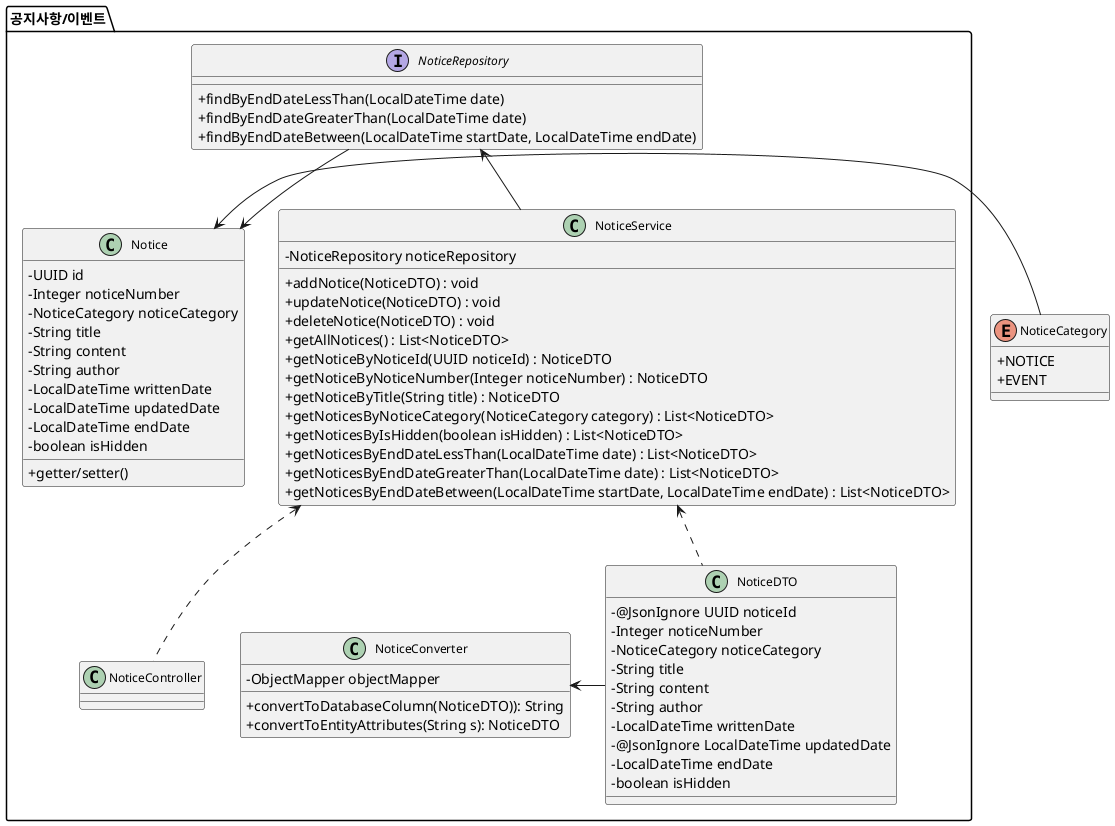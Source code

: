 @startuml
skinparam classAttributeIconSize 0
skinparam classFontSize 12

''------------------------------------------- 공통 클래스
'enum ProjectCategory {
'    + CLOTHES
'    + PET
'    + ACCESSORY
'    + COSMETICS
'    + HOMEDECO
'    + TRAVEL
'    + FOOD
'    + BOOK
'    + ETC
'}
''
enum NoticeCategory{
    + NOTICE
    + EVENT
}
'
'enum QnaCategory{
'    + COMMENT
'    + QUESTION
'    }

''------------------------------------------- 공통 클래스
'
'class CommentDTO {
'    - @JsonIgnore UUID userId
'    - String userNickname
'    - String content
'    - LocalDateTime writtenDate
'    - @JsonIgnore LocalDateTime updatedDate
'}

'
'class ItemDTO {
'    - @JsonIgnore UUID itemId
'    - String itemName
'    - Integer itemPrice
'    - Integer itemAmount
'    + getter/setter()
'}


''-----------------------------------------------------------------------------------유저
'package "유저"{
'entity User {
'    - UUID id
'    - Integer number
'    - String activatedStatus
'    - String email
'    - String name
'    - String nickName
'    - String password
'    - String phoneNumber
'    - String shortDescription
'    - String bankName
'    - Integer accountNumber
'    - String accountHolder
'    - LocalDateTime joinDate
'    - Integer BSN
'    - String corporationTel
'    - String corporationName
'    - List<String> projectIdList
'    - String deactivationReason
'    + getter/setter()
'}
'
'interface UserRepository {
'    +findUsersByJoinDateBetween(LocalDateTime startDate, LocalDateTime endDate)
'    +findUserByActivatedStatusAndUserNickName(String activatedStatus, String nickName)
'    +findUserByActivatedStatusAndNumber(String activatedStatus, Integer number)
'}
'
'class UserService {
'    - UserRepository userRepository
'    + addUser(UserInDTO): void
'    + updateUser(UserInDTO): void
'    + deleteUser(UserInDTO): void
'    + getAllUsers(): List<UserOutDTO>
'    + getUserByUserId(UUID userId): UserOutDTO
'    + getUserByUserNumber(int userNumber): UserOutDTO
'    + getUserByNickName(String nickName): UserOutDTO
'    + getUsersByActivatedStatus(String activatedStatus): List<UserOutDTO>
'    + getUserByPhoneNumber(String phoneNumber): UserOutDTO
'    + getUserByEmail(String email): UserOutDTO
'    + getUsersByJoinDateBetween(LocalDateTime startDate, LocalDateTime endDate): List<UserOutDTO>
'    + getUserByActivatedStatusAndUserNickName(String activatedStatus, String nickName) : UserOutDTO
'    + getUserByActivatedStatusAndNumber(String activatedStatus, Integer number) : UserOutDTO
'}
'class UserInDTO {
'    - UUID userId
'    - Integer userNumber
'    - String activatedStatus
'    - String email
'    - String name
'    - String nickName
'    - String password
'    - String phoneNumber
'    - String shortDescription
'    - String bankName
'    - Integer accountNumber
'    - String accountHolder
'    - LocalDateTime joinDate
'    - Integer BSN
'    - String corporationTel
'    - String corporationName
'    - List<String-> projectIdList
'    - String deactivationReason
'    + getter/setter()
'}
'
'class UserOutDTO {
'    - Integer userNumber
'    - String activatedStatus
'    - String email
'    - String name
'    - String nickName
'    - String phoneNumber
'    - String shortDescription
'    - String bankName
'    - Integer accountNumber
'    - String accountHolder
'    - LocalDateTime joinDate
'    - Integer BSN
'    - String corporationTel
'    - String corporationName
'    - List<ProjectDTO> projects
'    - String deactivationReason
'    + getter/setter()
'}
'
'class UserConverter{
'        - objectMapper: ObjectMapper
'        + convertToDatabaseColumn(User) : String
'        + convertToEntityAttribute(String s) : User
'        + convertToDatabaseColumnforProjectId(List<String projectId>): String
'        + convertToEntityAttributeforProjectId(String s): List<ProjectDTO>
'}
'
'class UserController{
'}
'}
'
'UserRepository --> User
'UserRepository <-- UserService
'UserInDTO <.. UserService
'UserOutDTO <.. UserService
'UserService <.. UserController
'UserConverter <-- User
''
''
''-----------------------------------------------------------------------------------프로젝트
'package "프로젝트"{
'entity Project {
'    - UUID id
'    - String creatorNickname
'    - Integer number
'    - String title
'    - String shortDescription
'    - ProjectCategory projectCategory
'    - String description
'    - List<ItemDTO> items
'    - Integer currentAmount
'    - Integer totalAmount
'    - LocalDateTime projectStartDate
'    - LocalDateTime projectEndDate
'    - LocalDateTime writtenDate
'    - LocalDateTime updatedDate
'    - LocalDateTime approvalDate
'    - LocalDateTime rejectionDate
'    - boolean isHidden
'    - String statusChangeReason
'    - List<String> QnaIdList
'    + getter/setter()
'}
'
'interface ProjectRepository {
'    + findProjectsByWrittenDateBetween(LocalDateTime startDate, LocalDateTime endDate)
'    + findProjectsByDateLessThan(LocalDateTime date) : List<Project>
'    + findProjectsByDateGreaterThan(LocalDateTime date) : List<Project>
'    + findProjectByProjectCategoryAndTitle(ProjectCategory category, String title) : Project
'    + findProjectByProjectCategoryAndNumber(ProjectCategory category, Integer number) : Project
'
'}
'
'class ProjectInDTO {
'    - UUID creatorId
'    - Integer projectNumber
'    - String title
'    - ProjectCategory ProjectCategory
'    - String shortDescription
'    - String description
'    - List<ItemDTO> items
'    - Integer currentAmount
'    - Integer totalAmount
'    - LocalDateTime projectStartDate
'    - LocalDateTime projectEndDate
'    - String statusChangeReason
'    - List<String> QnaIdList // 댓글 그룹 ID 목록
'    + getter/setter()
'}
'
'class ProjectOutDTO {
'    - Integer projectNumber
'    - String title
'    - ProjectCategory ProjectCategory
'    - String shortDescription
'    - String description
'    - List<ItemDTO> items
'    - Integer currentAmount
'    - Integer totalAmount
'    - LocalDateTime projectStartDate
'    - LocalDateTime projectEndDate
'    - LocalDateTime writtenDate
'    - String statusChangeReason
'    - List<QnaDTO> Qnas
'    + getter/setter()
'}
'
'class ProjectService {
'    - ProjectRepository projectRepository
'    - UserRepository userRepository
'    + addProject(ProjectDTO): void
'    + updateProject(ProjectDTO): void
'    + deleteProject(ProjectDTO): void
'    + getAllProjects(): List<ProjectDTO>
'    + getProjectsByProjectId(UUID projectId): List<ProjectDTO>
'    + getProjectByProjectNumber(int projectNumber): ProjectDTO
'    + getProjectByWrittenDateBetween(LocalDateTime startDate, LocalDateTime endDate): ProjectDTO
'    + getProjectsByProjectCategory(ProjectCategory category): List<ProjectDTO>
'    + getProjectByTitle(String title): ProjectDTO
'    + getProjectsByIsHidden(boolean isHidden): List<ProjectDTO>
'    + getProjectsByDateLessThan(LocalDateTime date): List<ProjectDTO>
'    + getProjectsByDateGreaterThan(LocalDateTime date): List<ProjectDTO>
'    + getProjectByProjectCategoryAndTitle(ProjectCategory category, String title) : ProjectDTO
'    + getProjectByProjectCategoryAndNumber(ProjectCategory category, Integer number): ProjectDTO
'    + getProjectByProjectCategoryAndUserNumber(ProjectCategory category, Integer userNumber) : ProjectDTO
'    + getProjectByProjectCategoryAndUserNickName(ProjectCategory category, Integer userNickName) : ProjectDTO
'}
'
'
'class ProjectConverter {
'        - objectMapper: ObjectMapper
'        + convertToEntityAttribute(ProjectDTO)) : String
'        + convertToDatabaseColumn (String s) : ProjectDTO
'        + convertToEntityAttributeForItems(List<ItemDTO>) : String
'        + convertToDatabaseColumnForItems (String s) : List<ItemDTO>
'        + convertToEntityAttributeForComments(String QnaIdList) : String
'        + convertToDatabaseColumnForComments(String s) : List<CommentDTO>
'}
'class ProjectController{
'}
'}
'
'ProjectRepository --> Project
'ProjectRepository <-- ProjectService
'ProjectService <.. ProjectController
'ProjectService <.. ProjectOutDTO
'ProjectService <.. ProjectInDTO
'ProjectConverter <- ProjectOutDTO
'ProjectConverter <- ItemDTO
'ProjectConverter <- CommentDTO
'Project <- ProjectCategory
'
'--------------------------------------------- 문의내용 (프로젝트 내 문의 댓글 & 관리자에게 문의)
'package "질의응답"{
'entity Qna {
'    - UUID id
''   프로젝트 내 문의댓글(COMMENT), 관리자에게 문의(QUESTION)
'    - QnaCategory qnaCategory
''    Title은 Null일 수 있다.
'    - String title
'    - CommentDTO questionComment
'    - CommentDTO answerComment
'    + getter/setter()
'}
'
'interface QnaRepository{
'    + findByAnswerCommentIsNull : List<Qna>
'    + findByAnswerCommentIsNotNull : List<Qna>
'}
'
'class QnaDTO {
'    - @JsonIgnore UUID qnaId
'    - QnaCategory QnaCategory
'    - String title
'    - CommentDTO questionComment
'    - CommentDTO answerComment
'}
'
'class QnaService {
'    - QnaRepository qnaRepository
'    + addQna(QnaDTO): void
'    + deleteQna(QnaDTO): void
'    + updateQna(QnaDTO): void
'    + getAllQnas(): List<QnaDTO>
'    + getQnasByQnaId(UUID qnaId): List<QnaDTO>
'    + getQnasByUserId(UUID qnaId): List<QnaDTO>
'    + getQnasByUserNickname(String userNickname) : List<QnaDTO>
'    + getQnaBytitle(String title) : QnaDTO
'    + getQnaByWrittenDate(LocalDateTime writtenDate) : QnaDTO
'    + getQnasByAnswerCommentIsNull(CommentDTO answerComment) : List<QnaDTO>
'    + getQnasByAnswerCommentIsNotNull(CommentDTO answerComment) : List<QnaDTO>
'
'}
'
'class QnaConverter {
'    - ObjectMapper objectMapper
'    + convertToDatabaseColumn(CommentDTO): String
'    + convertToEntityAttributes(String s): CommentDTO
'}
'
'class QnaController{}
'
'}
'
'QnaRepository --> Qna
'QnaRepository <-- QnaService
'QnaDTO <.. QnaService
'QnaDTO <.. QnaService
'QnaService <.. QnaController
'QnaConverter <- QnaDTO
'QnaConverter <- CommentDTO
'Qna <- QnaCategory

''-----------------------------------------------------------------------------------결제(후원자)
'package "결제"{
'entity Payment{
'    - UUID paymentId
'    - UUID userId
'    - UUID projectId
'    - List<ItemDTO> items
'    - BigDecimal paidAmount
'    - String currency
'    - LocalDateTime paymentDate
'    - String paymentMethod
'    - String paymentStatus
'    - String failureReason
'    - String senderName
'    - String shippingName
'    - String shippingPhone
'    - String shippingAddress
'    - String refundBankName
'    - String refundAccountHolder
'    - String refundAccountNumber
'    - boolean refunded
'    + getter/setter()
'}
'
'interface PaymentRepository
'
'class PaymentInDTO {
'    - UUID paymentId
'    - UUID userId
'    - UUID projectId
'    - List<ItemDTO> items
'    - BigDecimal paidAmount
'    - String currency
'    - LocalDateTime paymentDate
'    - String paymentMethod
'    - String paymentStatus
'    - String failureReason
'    - String senderName
'    - String shippingName
'    - String shippingPhone
'    - String shippingAddress
'    - String refundBankName
'    - String refundAccountHolder
'    - String refundAccountNumber
'    - boolean refunded
'}
'
'class PaymentOutDTO{
'    - String userName
'    - String userNickName
'    - String phoneNumber
'    - Integer userNumber
'    - List<ItemDTO> items
'    - BigDecimal paidAmount
'    - String currency
'    - LocalDateTime paymentDate
'    - String senderName
'    - String shippingName
'    - String shippingPhone
'    - String shippingAddress
'    - String refundBankName
'    - String refundAccountHolder
'    - String refundAccountNumber
'    - boolean refunded
'}
'
'class PaymentService{
'    - PaymentRepository PaymentRepository
'    + addPayment(PaymentDTO): void
'    + deletePayment(PaymentDTO): void
'    + updatePayment(PaymentDTO): void
'    + getAllPayments(): List<PaymentDTO>
'    + getPaymentBy(boolean refunded) : List<PaymentDTO>
'    + getPaymentsBy(UUID projectId) : List<PaymentDTO>
'}
'class PaymentConverter{
'    - ObjectMapper objectMapper
'    + convertToDatabaseColumnforPayment(PaymentDTO)): String
'    + convertToEntityAttributesforPayment(String s): PaymentDTO
'    + convertToDatabaseColumnforItems(List<ItemDTO>): String
'    + convertToEntityAttributesforItems(String s): List<ItemDTO>
'}
'class PaymentController{
'}
'}
'
'PaymentRepository --> Payment
'PaymentRepository <-- PaymentService
'PaymentService <.. PaymentController
'PaymentService <.. PaymentOutDTO
'PaymentService <.. PaymentInDTO
'PaymentConverter <- PaymentOutDTO
'PaymentConverter <- ItemDTO

''-----------------------------------------------------------------------------------신청서
'
'package "신청서"{
'
'entity Application {
'    - UUID id
'    - UUID userId
'    - String image
'    - LocalDateTime date
'    - LocalDateTime approvalDate
'    - LocalDateTime rejectDate
'    + getter/setter()
'}
'
'interface ApplicationRepository {
'    + findByApplicationDateBetween(LocalDateTime startDate, LocalDateTime endDate)
'}
'
'class ApplicationDTO {
'    - @JsonIgnore UUID applicationId
'    - @JsonIgnore UUID userId
'    - String image
'    - LocalDateTime date
'    - LocalDateTime approvalDate
'    - LocalDateTime rejectDate
'}
'
'class ApplicationService {
'    - ApplicationRepository applicationRepository
'    + addApplication(ApplicationDTO): void
'    + deleteApplication(ApplicationDTO): void
'    + getAllApplications(): List<ApplicationDTO>
'    + getApplicationByUserNumber(int userNumber): List<ApplicationDTO>
'    + getApplicationsByApplicationDateBetween(LocalDateTime startDate, LocalDateTime endDate): List<ApplicationDTO>
'}
'
'class ApplicationConverter{
'    - ObjectMapper objectMapper
'    + convertToDatabaseColumn(ApplicationDTO)): String
'    + convertToEntityAttributes(String s): ApplicationDTO
'}
'
'class ApplicationController
'}
'
'ApplicationRepository --> Application
'ApplicationRepository <--ApplicationService
'ApplicationService <.. ApplicationController
'ApplicationService <.. ApplicationDTO
'ApplicationConverter <- ApplicationDTO

'
''-----------------------------------------------------------------------------------관리자
'package "관리자"{
'entity Admin {
'    - UUID id
'    - Integer number
'    - String nickName
'    - String email
'    - String password
'    - LocalDateTime joinDate
'    - List<String> noticeIdList
'    + getter/setter()
'}
'
'interface AdminRepository
'
'class AdminDTO {
'    - @JsonIgnore UUID id
'    - Integer number
'    - String nickName
'    - String email
'    - @JsonIgnore String password
'    - @JsonIgnore LocalDateTime joinDate
'    - List<String> noticeIdList
'}
'
'class AdminService {
'    - AdminRepository adminRepository
'    + addAdmin(AdminDTO): void
'    + updateAdmin(AdminDTO): void
'    + deleteAdmin(AdminDTO): void
'}
'
'class AdminConverter{
'    - ObjectMapper objectMapper
'    + convertToDatabaseColumn(AdminDTO)): String
'    + convertToEntityAttributes(String s): AdminDTO
'}
'
'class AdminController{}
'}
'
'AdminRepository --> Admin
'AdminRepository <--AdminService
'AdminService <.. AdminController
'AdminService <.. AdminDTO
'AdminConverter <- AdminDTO

''------------------------------------------------------------------------------공지사항&이벤트
package "공지사항/이벤트"{
class Notice{
- UUID id
- Integer noticeNumber
- NoticeCategory noticeCategory
- String title
- String content
- String author
- LocalDateTime writtenDate
- LocalDateTime updatedDate
- LocalDateTime endDate
- boolean isHidden
+ getter/setter()
}


interface NoticeRepository{
+ findByEndDateLessThan(LocalDateTime date)
+ findByEndDateGreaterThan(LocalDateTime date)
+ findByEndDateBetween(LocalDateTime startDate, LocalDateTime endDate)
}

class NoticeDTO{
- @JsonIgnore UUID noticeId
- Integer noticeNumber
- NoticeCategory noticeCategory
- String title
- String content
- String author
- LocalDateTime writtenDate
- @JsonIgnore LocalDateTime updatedDate
- LocalDateTime endDate
- boolean isHidden
}

class NoticeService{
- NoticeRepository noticeRepository
+ addNotice(NoticeDTO) : void
+ updateNotice(NoticeDTO) : void
+ deleteNotice(NoticeDTO) : void
+ getAllNotices() : List<NoticeDTO>
+ getNoticeByNoticeId(UUID noticeId) : NoticeDTO
+ getNoticeByNoticeNumber(Integer noticeNumber) : NoticeDTO
+ getNoticeByTitle(String title) : NoticeDTO
+ getNoticesByNoticeCategory(NoticeCategory category) : List<NoticeDTO>
+ getNoticesByIsHidden(boolean isHidden) : List<NoticeDTO>
+ getNoticesByEndDateLessThan(LocalDateTime date) : List<NoticeDTO>
+ getNoticesByEndDateGreaterThan(LocalDateTime date) : List<NoticeDTO>
+ getNoticesByEndDateBetween(LocalDateTime startDate, LocalDateTime endDate) : List<NoticeDTO>
}

class NoticeConverter{
    - ObjectMapper objectMapper
    + convertToDatabaseColumn(NoticeDTO)): String
    + convertToEntityAttributes(String s): NoticeDTO
}

class NoticeController{}
}

NoticeRepository --> Notice
NoticeRepository <--NoticeService
NoticeService <.. NoticeController
NoticeService <.. NoticeDTO
NoticeConverter <- NoticeDTO
Notice <- NoticeCategory

''-----------------------------------------------------------------------------------이메일
'package "이메일"{
'class EmailRequestDTO{
'    -String email
'    -String title
'    -String content
'}
'
'class MailService{
'    JavaMailSender javaMailSender
'    + createVerificationCode() : void
'    + sendVerificationCodeMail(EmailRequestDTO) : void
'    + sendMail(EmailRequestDTO) : void
'}
'
'EmailRequestDTO - MailService
'}

@enduml